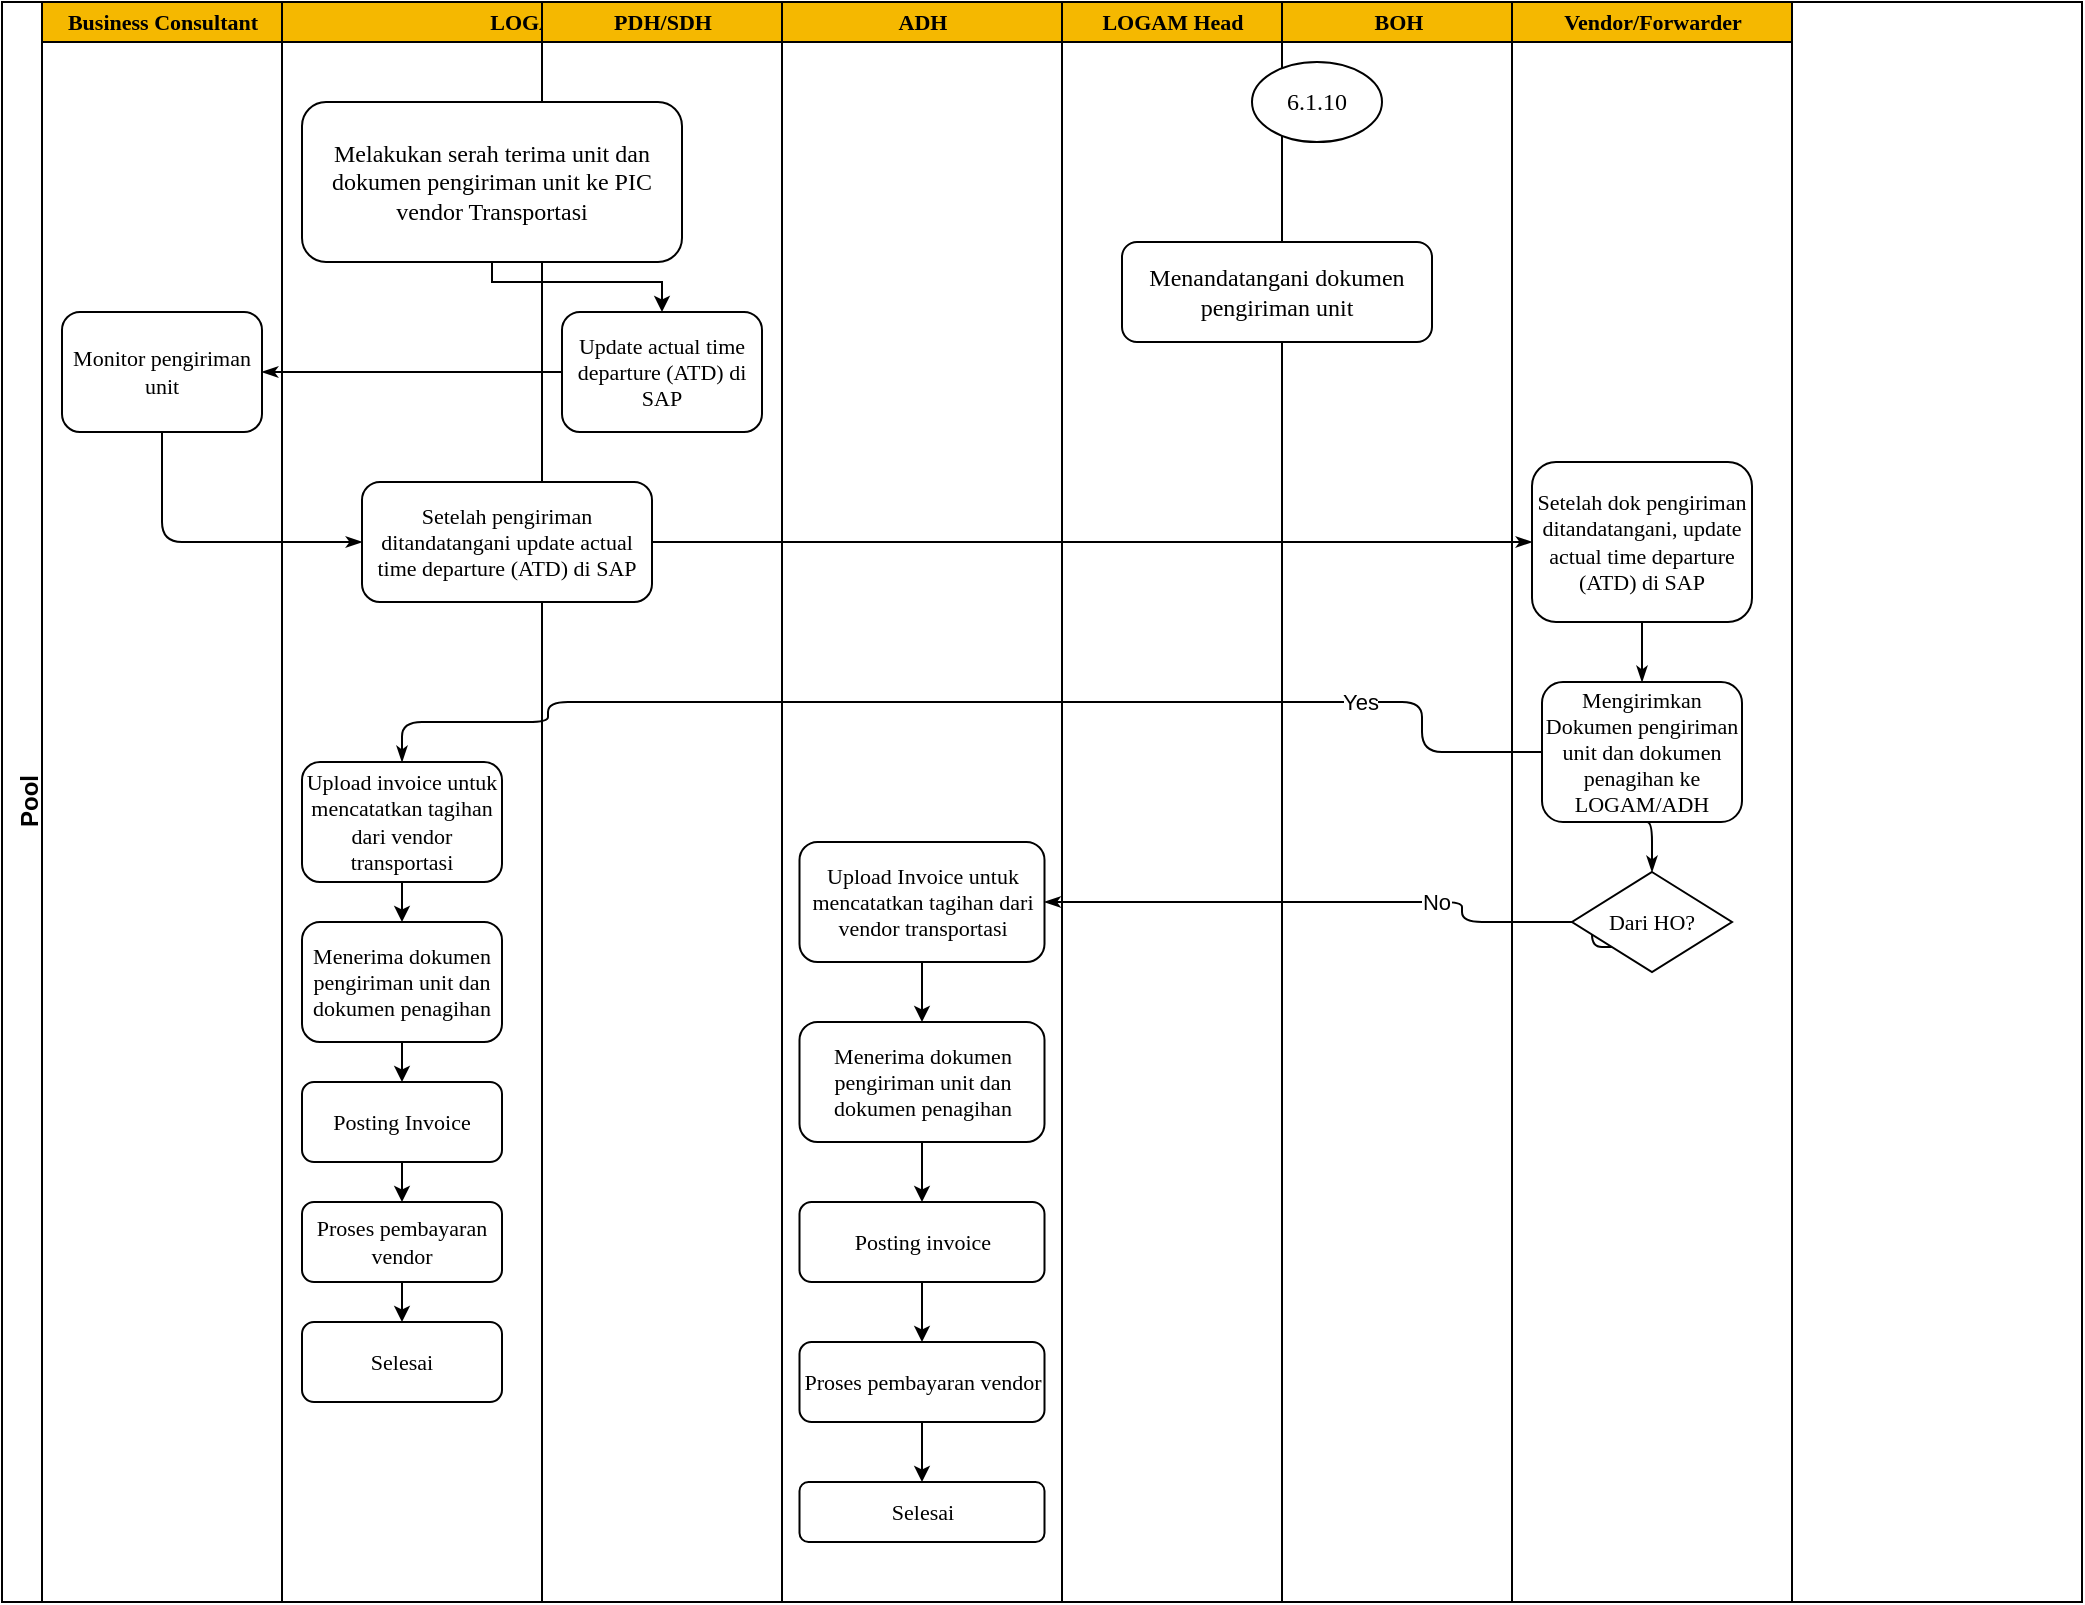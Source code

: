 <mxfile version="21.6.9" type="github">
  <diagram name="Page-1" id="74e2e168-ea6b-b213-b513-2b3c1d86103e">
    <mxGraphModel dx="1059" dy="608" grid="1" gridSize="10" guides="1" tooltips="1" connect="1" arrows="1" fold="1" page="1" pageScale="1" pageWidth="1100" pageHeight="850" background="none" math="0" shadow="0">
      <root>
        <mxCell id="0" />
        <mxCell id="1" parent="0" />
        <mxCell id="77e6c97f196da883-1" value="Pool" style="swimlane;html=1;childLayout=stackLayout;startSize=20;rounded=0;shadow=0;strokeWidth=1;align=center;verticalAlign=top;horizontal=0;movable=1;resizable=1;rotatable=1;deletable=1;editable=1;locked=0;connectable=1;" parent="1" vertex="1">
          <mxGeometry x="70" y="40" width="1040" height="800" as="geometry">
            <mxRectangle x="70" y="40" width="60" height="20" as="alternateBounds" />
          </mxGeometry>
        </mxCell>
        <mxCell id="77e6c97f196da883-2" value="&lt;font style=&quot;font-size: 11px;&quot; face=&quot;Times New Roman&quot;&gt;Business Consultant&lt;/font&gt;" style="swimlane;html=1;startSize=20;fillColor=#f5b800;" parent="77e6c97f196da883-1" vertex="1">
          <mxGeometry x="20" width="120" height="800" as="geometry" />
        </mxCell>
        <mxCell id="77e6c97f196da883-9" value="&lt;font face=&quot;Times New Roman&quot; style=&quot;font-size: 11px;&quot;&gt;Monitor pengiriman unit&lt;/font&gt;" style="rounded=1;whiteSpace=wrap;html=1;shadow=0;labelBackgroundColor=none;strokeWidth=1;fontFamily=Verdana;fontSize=8;align=center;" parent="77e6c97f196da883-2" vertex="1">
          <mxGeometry x="10" y="155" width="100" height="60" as="geometry" />
        </mxCell>
        <mxCell id="77e6c97f196da883-3" value="&lt;font face=&quot;Times New Roman&quot; style=&quot;font-size: 11px;&quot;&gt;LOGAM&lt;/font&gt;" style="swimlane;html=1;startSize=20;fillColor=#f5b800;" parent="77e6c97f196da883-1" vertex="1">
          <mxGeometry x="140" width="250" height="800" as="geometry" />
        </mxCell>
        <mxCell id="77e6c97f196da883-21" value="&lt;font face=&quot;Times New Roman&quot; style=&quot;font-size: 11px;&quot;&gt;Upload invoice untuk mencatatkan tagihan dari vendor transportasi&lt;/font&gt;" style="rounded=1;whiteSpace=wrap;html=1;shadow=0;labelBackgroundColor=none;strokeWidth=1;fontFamily=Verdana;fontSize=8;align=center;" parent="77e6c97f196da883-3" vertex="1">
          <mxGeometry x="10" y="380" width="100" height="60" as="geometry" />
        </mxCell>
        <mxCell id="77e6c97f196da883-10" value="&lt;font face=&quot;Times New Roman&quot; style=&quot;font-size: 11px;&quot;&gt;Menerima dokumen pengiriman unit dan dokumen penagihan&lt;/font&gt;" style="rounded=1;whiteSpace=wrap;html=1;shadow=0;labelBackgroundColor=none;strokeWidth=1;fontFamily=Verdana;fontSize=8;align=center;" parent="77e6c97f196da883-3" vertex="1">
          <mxGeometry x="10" y="460" width="100" height="60" as="geometry" />
        </mxCell>
        <mxCell id="77e6c97f196da883-14" value="&lt;font face=&quot;Times New Roman&quot; style=&quot;font-size: 11px;&quot;&gt;Posting Invoice&lt;/font&gt;" style="rounded=1;whiteSpace=wrap;html=1;shadow=0;labelBackgroundColor=none;strokeWidth=1;fontFamily=Verdana;fontSize=8;align=center;" parent="77e6c97f196da883-3" vertex="1">
          <mxGeometry x="10" y="540" width="100" height="40" as="geometry" />
        </mxCell>
        <mxCell id="77e6c97f196da883-19" value="&lt;font face=&quot;Times New Roman&quot; style=&quot;font-size: 11px;&quot;&gt;Proses pembayaran vendor&lt;/font&gt;" style="rounded=1;whiteSpace=wrap;html=1;shadow=0;labelBackgroundColor=none;strokeWidth=1;fontFamily=Verdana;fontSize=8;align=center;" parent="77e6c97f196da883-3" vertex="1">
          <mxGeometry x="10" y="600" width="100" height="40" as="geometry" />
        </mxCell>
        <mxCell id="77e6c97f196da883-22" value="&lt;font style=&quot;font-size: 11px;&quot; face=&quot;Times New Roman&quot;&gt;Selesai&lt;/font&gt;" style="rounded=1;whiteSpace=wrap;html=1;shadow=0;labelBackgroundColor=none;strokeWidth=1;fontFamily=Verdana;fontSize=8;align=center;" parent="77e6c97f196da883-3" vertex="1">
          <mxGeometry x="10" y="660" width="100" height="40" as="geometry" />
        </mxCell>
        <mxCell id="9BGlGzTRq6roD9rzo5Fi-54" value="" style="endArrow=classic;html=1;rounded=0;exitX=0.5;exitY=1;exitDx=0;exitDy=0;entryX=0.5;entryY=0;entryDx=0;entryDy=0;endSize=5;startSize=5;" parent="77e6c97f196da883-3" source="77e6c97f196da883-21" target="77e6c97f196da883-10" edge="1">
          <mxGeometry width="50" height="50" relative="1" as="geometry">
            <mxPoint x="167.5" y="590" as="sourcePoint" />
            <mxPoint x="217.5" y="540" as="targetPoint" />
          </mxGeometry>
        </mxCell>
        <mxCell id="9BGlGzTRq6roD9rzo5Fi-55" value="" style="endArrow=classic;html=1;rounded=0;endSize=5;startSize=5;exitX=0.5;exitY=1;exitDx=0;exitDy=0;entryX=0.5;entryY=0;entryDx=0;entryDy=0;jumpSize=6;" parent="77e6c97f196da883-3" source="77e6c97f196da883-10" target="77e6c97f196da883-14" edge="1">
          <mxGeometry width="50" height="50" relative="1" as="geometry">
            <mxPoint x="411.5" y="670" as="sourcePoint" />
            <mxPoint x="411.5" y="700" as="targetPoint" />
          </mxGeometry>
        </mxCell>
        <mxCell id="9BGlGzTRq6roD9rzo5Fi-56" value="" style="endArrow=classic;html=1;rounded=0;endSize=5;startSize=5;exitX=0.5;exitY=1;exitDx=0;exitDy=0;entryX=0.5;entryY=0;entryDx=0;entryDy=0;" parent="77e6c97f196da883-3" source="77e6c97f196da883-14" target="77e6c97f196da883-19" edge="1">
          <mxGeometry width="50" height="50" relative="1" as="geometry">
            <mxPoint x="421.5" y="680" as="sourcePoint" />
            <mxPoint x="421.5" y="710" as="targetPoint" />
          </mxGeometry>
        </mxCell>
        <mxCell id="9BGlGzTRq6roD9rzo5Fi-57" value="" style="endArrow=classic;html=1;rounded=0;endSize=5;startSize=5;exitX=0.5;exitY=1;exitDx=0;exitDy=0;entryX=0.5;entryY=0;entryDx=0;entryDy=0;" parent="77e6c97f196da883-3" source="77e6c97f196da883-19" target="77e6c97f196da883-22" edge="1">
          <mxGeometry width="50" height="50" relative="1" as="geometry">
            <mxPoint x="431.5" y="690" as="sourcePoint" />
            <mxPoint x="431.5" y="720" as="targetPoint" />
          </mxGeometry>
        </mxCell>
        <mxCell id="77e6c97f196da883-4" value="&lt;font style=&quot;font-size: 11px;&quot; face=&quot;Times New Roman&quot;&gt;PDH/SDH&lt;/font&gt;" style="swimlane;html=1;startSize=20;fillColor=#f5b800;" parent="77e6c97f196da883-3" vertex="1">
          <mxGeometry x="130" width="120" height="800" as="geometry" />
        </mxCell>
        <mxCell id="77e6c97f196da883-12" value="&lt;font style=&quot;font-size: 11px;&quot; face=&quot;Times New Roman&quot;&gt;Update actual time departure (ATD) di SAP&lt;/font&gt;" style="rounded=1;whiteSpace=wrap;html=1;shadow=0;labelBackgroundColor=none;strokeWidth=1;fontFamily=Verdana;fontSize=8;align=center;" parent="77e6c97f196da883-4" vertex="1">
          <mxGeometry x="10" y="155" width="100" height="60" as="geometry" />
        </mxCell>
        <mxCell id="77e6c97f196da883-11" value="&lt;font face=&quot;Times New Roman&quot; style=&quot;font-size: 12px;&quot;&gt;Melakukan serah terima unit dan dokumen pengiriman unit ke PIC vendor Transportasi&lt;/font&gt;" style="rounded=1;whiteSpace=wrap;html=1;shadow=0;labelBackgroundColor=none;strokeWidth=1;fontFamily=Verdana;fontSize=8;align=center;" parent="77e6c97f196da883-4" vertex="1">
          <mxGeometry x="-120" y="50" width="190" height="80" as="geometry" />
        </mxCell>
        <mxCell id="77e6c97f196da883-15" value="&lt;font style=&quot;font-size: 11px;&quot; face=&quot;Times New Roman&quot;&gt;Setelah pengiriman ditandatangani update actual time departure (ATD) di SAP&lt;/font&gt;" style="rounded=1;whiteSpace=wrap;html=1;shadow=0;labelBackgroundColor=none;strokeWidth=1;fontFamily=Verdana;fontSize=8;align=center;" parent="77e6c97f196da883-4" vertex="1">
          <mxGeometry x="-90" y="240" width="145" height="60" as="geometry" />
        </mxCell>
        <mxCell id="9BGlGzTRq6roD9rzo5Fi-34" value="" style="endArrow=classic;html=1;rounded=0;exitX=0.5;exitY=1;exitDx=0;exitDy=0;entryX=0.5;entryY=0;entryDx=0;entryDy=0;fontSize=8;endSize=5;startSize=5;" parent="77e6c97f196da883-4" source="77e6c97f196da883-11" target="77e6c97f196da883-12" edge="1">
          <mxGeometry width="50" height="50" relative="1" as="geometry">
            <mxPoint x="-135" y="240" as="sourcePoint" />
            <mxPoint x="-85" y="190" as="targetPoint" />
            <Array as="points">
              <mxPoint x="-25" y="140" />
              <mxPoint x="60" y="140" />
            </Array>
          </mxGeometry>
        </mxCell>
        <mxCell id="77e6c97f196da883-5" value="&lt;font style=&quot;font-size: 11px;&quot; face=&quot;Times New Roman&quot;&gt;ADH&lt;/font&gt;" style="swimlane;html=1;startSize=20;fillColor=#f5b800;" parent="77e6c97f196da883-1" vertex="1">
          <mxGeometry x="390" width="140" height="800" as="geometry" />
        </mxCell>
        <mxCell id="77e6c97f196da883-23" value="&lt;font style=&quot;font-size: 11px;&quot; face=&quot;Times New Roman&quot;&gt;Upload Invoice untuk mencatatkan tagihan dari vendor transportasi&lt;/font&gt;" style="rounded=1;whiteSpace=wrap;html=1;shadow=0;labelBackgroundColor=none;strokeWidth=1;fontFamily=Verdana;fontSize=8;align=center;" parent="77e6c97f196da883-5" vertex="1">
          <mxGeometry x="8.75" y="420" width="122.5" height="60" as="geometry" />
        </mxCell>
        <mxCell id="9BGlGzTRq6roD9rzo5Fi-9" value="&lt;font style=&quot;font-size: 11px;&quot; face=&quot;Times New Roman&quot;&gt;Menerima dokumen pengiriman unit dan dokumen penagihan&lt;/font&gt;" style="rounded=1;whiteSpace=wrap;html=1;shadow=0;labelBackgroundColor=none;strokeWidth=1;fontFamily=Verdana;fontSize=8;align=center;" parent="77e6c97f196da883-5" vertex="1">
          <mxGeometry x="8.75" y="510" width="122.5" height="60" as="geometry" />
        </mxCell>
        <mxCell id="9BGlGzTRq6roD9rzo5Fi-10" value="&lt;font face=&quot;Times New Roman&quot; style=&quot;font-size: 11px;&quot;&gt;Posting invoice&lt;/font&gt;" style="rounded=1;whiteSpace=wrap;html=1;shadow=0;labelBackgroundColor=none;strokeWidth=1;fontFamily=Verdana;fontSize=8;align=center;" parent="77e6c97f196da883-5" vertex="1">
          <mxGeometry x="8.75" y="600" width="122.5" height="40" as="geometry" />
        </mxCell>
        <mxCell id="9BGlGzTRq6roD9rzo5Fi-11" value="&lt;font face=&quot;Times New Roman&quot; style=&quot;font-size: 11px;&quot;&gt;Proses pembayaran vendor&lt;/font&gt;" style="rounded=1;whiteSpace=wrap;html=1;shadow=0;labelBackgroundColor=none;strokeWidth=1;fontFamily=Verdana;fontSize=8;align=center;" parent="77e6c97f196da883-5" vertex="1">
          <mxGeometry x="8.75" y="670" width="122.5" height="40" as="geometry" />
        </mxCell>
        <mxCell id="9BGlGzTRq6roD9rzo5Fi-12" value="&lt;font style=&quot;font-size: 11px;&quot; face=&quot;Times New Roman&quot;&gt;Selesai&lt;/font&gt;" style="rounded=1;whiteSpace=wrap;html=1;shadow=0;labelBackgroundColor=none;strokeWidth=1;fontFamily=Verdana;fontSize=8;align=center;" parent="77e6c97f196da883-5" vertex="1">
          <mxGeometry x="8.75" y="740" width="122.5" height="30" as="geometry" />
        </mxCell>
        <mxCell id="9BGlGzTRq6roD9rzo5Fi-42" value="" style="endArrow=classic;html=1;rounded=0;endSize=5;startSize=5;exitX=0.5;exitY=1;exitDx=0;exitDy=0;entryX=0.5;entryY=0;entryDx=0;entryDy=0;" parent="77e6c97f196da883-5" source="77e6c97f196da883-23" target="9BGlGzTRq6roD9rzo5Fi-9" edge="1">
          <mxGeometry width="50" height="50" relative="1" as="geometry">
            <mxPoint x="-13.75" y="320" as="sourcePoint" />
            <mxPoint x="36.25" y="270" as="targetPoint" />
          </mxGeometry>
        </mxCell>
        <mxCell id="9BGlGzTRq6roD9rzo5Fi-43" value="" style="endArrow=classic;html=1;rounded=0;endSize=5;startSize=5;exitX=0.5;exitY=1;exitDx=0;exitDy=0;entryX=0.5;entryY=0;entryDx=0;entryDy=0;" parent="77e6c97f196da883-5" source="9BGlGzTRq6roD9rzo5Fi-9" target="9BGlGzTRq6roD9rzo5Fi-10" edge="1">
          <mxGeometry width="50" height="50" relative="1" as="geometry">
            <mxPoint x="80.25" y="490" as="sourcePoint" />
            <mxPoint x="80.25" y="520" as="targetPoint" />
          </mxGeometry>
        </mxCell>
        <mxCell id="9BGlGzTRq6roD9rzo5Fi-52" value="" style="endArrow=classic;html=1;rounded=0;endSize=5;startSize=5;exitX=0.5;exitY=1;exitDx=0;exitDy=0;entryX=0.5;entryY=0;entryDx=0;entryDy=0;" parent="77e6c97f196da883-5" source="9BGlGzTRq6roD9rzo5Fi-10" target="9BGlGzTRq6roD9rzo5Fi-11" edge="1">
          <mxGeometry width="50" height="50" relative="1" as="geometry">
            <mxPoint x="80.25" y="580" as="sourcePoint" />
            <mxPoint x="80.25" y="610" as="targetPoint" />
          </mxGeometry>
        </mxCell>
        <mxCell id="9BGlGzTRq6roD9rzo5Fi-53" value="" style="endArrow=classic;html=1;rounded=0;endSize=5;startSize=5;exitX=0.5;exitY=1;exitDx=0;exitDy=0;entryX=0.5;entryY=0;entryDx=0;entryDy=0;" parent="77e6c97f196da883-5" source="9BGlGzTRq6roD9rzo5Fi-11" target="9BGlGzTRq6roD9rzo5Fi-12" edge="1">
          <mxGeometry width="50" height="50" relative="1" as="geometry">
            <mxPoint x="80.25" y="650" as="sourcePoint" />
            <mxPoint x="80.25" y="680" as="targetPoint" />
          </mxGeometry>
        </mxCell>
        <mxCell id="77e6c97f196da883-6" value="&lt;font face=&quot;Times New Roman&quot; style=&quot;font-size: 11px;&quot;&gt;LOGAM Head&lt;/font&gt;" style="swimlane;html=1;startSize=20;fillColor=#f5b800;" parent="77e6c97f196da883-1" vertex="1">
          <mxGeometry x="530" width="110" height="800" as="geometry" />
        </mxCell>
        <mxCell id="9BGlGzTRq6roD9rzo5Fi-1" value="&lt;font style=&quot;font-size: 11px;&quot; face=&quot;Times New Roman&quot;&gt;BOH&lt;/font&gt;" style="swimlane;html=1;startSize=20;fillColor=#f5b800;" parent="77e6c97f196da883-1" vertex="1">
          <mxGeometry x="640" width="115" height="800" as="geometry" />
        </mxCell>
        <mxCell id="9BGlGzTRq6roD9rzo5Fi-14" value="&lt;font face=&quot;Times New Roman&quot;&gt;6.1.10&lt;/font&gt;" style="ellipse;whiteSpace=wrap;html=1;" parent="9BGlGzTRq6roD9rzo5Fi-1" vertex="1">
          <mxGeometry x="-15" y="30" width="65" height="40" as="geometry" />
        </mxCell>
        <mxCell id="9BGlGzTRq6roD9rzo5Fi-15" value="&lt;font face=&quot;Times New Roman&quot;&gt;Menandatangani dokumen pengiriman unit&lt;/font&gt;" style="rounded=1;whiteSpace=wrap;html=1;" parent="9BGlGzTRq6roD9rzo5Fi-1" vertex="1">
          <mxGeometry x="-80" y="120" width="155" height="50" as="geometry" />
        </mxCell>
        <mxCell id="9BGlGzTRq6roD9rzo5Fi-28" style="edgeStyle=orthogonalEdgeStyle;rounded=1;html=1;labelBackgroundColor=none;startArrow=none;startFill=0;startSize=5;endArrow=classicThin;endFill=1;endSize=5;jettySize=auto;orthogonalLoop=1;strokeWidth=1;fontFamily=Verdana;fontSize=8;entryX=0;entryY=0.5;entryDx=0;entryDy=0;exitX=1;exitY=0.5;exitDx=0;exitDy=0;" parent="77e6c97f196da883-1" source="77e6c97f196da883-15" target="77e6c97f196da883-17" edge="1">
          <mxGeometry relative="1" as="geometry">
            <mxPoint x="150" y="195" as="sourcePoint" />
            <mxPoint x="405" y="195" as="targetPoint" />
          </mxGeometry>
        </mxCell>
        <mxCell id="77e6c97f196da883-30" style="edgeStyle=orthogonalEdgeStyle;rounded=1;html=1;labelBackgroundColor=none;startArrow=none;startFill=0;startSize=5;endArrow=classicThin;endFill=1;endSize=5;jettySize=auto;orthogonalLoop=1;strokeWidth=1;fontFamily=Verdana;fontSize=8;entryX=0;entryY=0.5;entryDx=0;entryDy=0;exitX=0.5;exitY=1;exitDx=0;exitDy=0;" parent="77e6c97f196da883-1" source="77e6c97f196da883-9" target="77e6c97f196da883-15" edge="1">
          <mxGeometry relative="1" as="geometry">
            <mxPoint x="360" y="290" as="targetPoint" />
          </mxGeometry>
        </mxCell>
        <mxCell id="77e6c97f196da883-28" style="edgeStyle=orthogonalEdgeStyle;rounded=1;html=1;labelBackgroundColor=none;startArrow=none;startFill=0;startSize=5;endArrow=classicThin;endFill=1;endSize=5;jettySize=auto;orthogonalLoop=1;strokeWidth=1;fontFamily=Verdana;fontSize=8" parent="77e6c97f196da883-1" source="77e6c97f196da883-12" target="77e6c97f196da883-9" edge="1">
          <mxGeometry relative="1" as="geometry" />
        </mxCell>
        <mxCell id="9BGlGzTRq6roD9rzo5Fi-36" style="edgeStyle=orthogonalEdgeStyle;rounded=1;html=1;labelBackgroundColor=none;startArrow=none;startFill=0;startSize=5;endArrow=classicThin;endFill=1;endSize=5;jettySize=auto;orthogonalLoop=1;strokeWidth=1;fontFamily=Verdana;fontSize=8;entryX=1;entryY=0.5;entryDx=0;entryDy=0;exitX=0;exitY=1;exitDx=0;exitDy=0;" parent="77e6c97f196da883-1" source="9BGlGzTRq6roD9rzo5Fi-3" target="77e6c97f196da883-23" edge="1">
          <mxGeometry relative="1" as="geometry">
            <mxPoint x="1000" y="510" as="sourcePoint" />
            <mxPoint x="333" y="395" as="targetPoint" />
            <Array as="points">
              <mxPoint x="795" y="460" />
              <mxPoint x="730" y="460" />
              <mxPoint x="730" y="450" />
            </Array>
          </mxGeometry>
        </mxCell>
        <mxCell id="9BGlGzTRq6roD9rzo5Fi-37" value="No" style="edgeLabel;html=1;align=center;verticalAlign=middle;resizable=0;points=[];" parent="9BGlGzTRq6roD9rzo5Fi-36" vertex="1" connectable="0">
          <mxGeometry x="-0.628" y="2" relative="1" as="geometry">
            <mxPoint x="-44" y="-12" as="offset" />
          </mxGeometry>
        </mxCell>
        <mxCell id="9BGlGzTRq6roD9rzo5Fi-30" style="edgeStyle=orthogonalEdgeStyle;rounded=1;html=1;labelBackgroundColor=none;startArrow=none;startFill=0;startSize=5;endArrow=classicThin;endFill=1;endSize=5;jettySize=auto;orthogonalLoop=1;strokeWidth=1;fontFamily=Verdana;fontSize=8;entryX=0.5;entryY=0;entryDx=0;entryDy=0;exitX=0;exitY=0.5;exitDx=0;exitDy=0;" parent="77e6c97f196da883-1" source="77e6c97f196da883-18" target="77e6c97f196da883-21" edge="1">
          <mxGeometry relative="1" as="geometry">
            <mxPoint x="859.96" y="434.98" as="sourcePoint" />
            <mxPoint x="242.46" y="364.98" as="targetPoint" />
            <Array as="points">
              <mxPoint x="710" y="375" />
              <mxPoint x="710" y="350" />
              <mxPoint x="273" y="350" />
              <mxPoint x="273" y="360" />
              <mxPoint x="200" y="360" />
            </Array>
          </mxGeometry>
        </mxCell>
        <mxCell id="9BGlGzTRq6roD9rzo5Fi-31" value="Yes" style="edgeLabel;html=1;align=center;verticalAlign=middle;resizable=0;points=[];" parent="9BGlGzTRq6roD9rzo5Fi-30" vertex="1" connectable="0">
          <mxGeometry x="-0.628" y="2" relative="1" as="geometry">
            <mxPoint y="-2" as="offset" />
          </mxGeometry>
        </mxCell>
        <mxCell id="77e6c97f196da883-7" value="&lt;font face=&quot;Times New Roman&quot; style=&quot;font-size: 11px;&quot;&gt;Vendor/Forwarder&lt;/font&gt;" style="swimlane;html=1;startSize=20;fillColor=#f5b800;strokeColor=#000000;" parent="77e6c97f196da883-1" vertex="1">
          <mxGeometry x="755" width="140" height="800" as="geometry" />
        </mxCell>
        <mxCell id="77e6c97f196da883-17" value="&lt;font face=&quot;Times New Roman&quot; style=&quot;font-size: 11px;&quot;&gt;Setelah dok pengiriman ditandatangani, update actual time departure (ATD) di SAP&lt;/font&gt;" style="rounded=1;whiteSpace=wrap;html=1;shadow=0;labelBackgroundColor=none;strokeWidth=1;fontFamily=Verdana;fontSize=8;align=center;" parent="77e6c97f196da883-7" vertex="1">
          <mxGeometry x="10" y="230" width="110" height="80" as="geometry" />
        </mxCell>
        <mxCell id="77e6c97f196da883-18" value="&lt;font style=&quot;font-size: 11px;&quot; face=&quot;Times New Roman&quot;&gt;Mengirimkan Dokumen pengiriman unit dan dokumen penagihan ke LOGAM/ADH&lt;/font&gt;" style="rounded=1;whiteSpace=wrap;html=1;shadow=0;labelBackgroundColor=none;strokeWidth=1;fontFamily=Verdana;fontSize=8;align=center;" parent="77e6c97f196da883-7" vertex="1">
          <mxGeometry x="15" y="340" width="100" height="70" as="geometry" />
        </mxCell>
        <mxCell id="107ba76e4e335f99-1" style="edgeStyle=orthogonalEdgeStyle;rounded=1;html=1;labelBackgroundColor=none;startArrow=none;startFill=0;startSize=5;endArrow=classicThin;endFill=1;endSize=5;jettySize=auto;orthogonalLoop=1;strokeWidth=1;fontFamily=Verdana;fontSize=8" parent="77e6c97f196da883-7" source="77e6c97f196da883-17" target="77e6c97f196da883-18" edge="1">
          <mxGeometry relative="1" as="geometry">
            <Array as="points">
              <mxPoint x="85" y="340" />
              <mxPoint x="85" y="340" />
            </Array>
          </mxGeometry>
        </mxCell>
        <mxCell id="9BGlGzTRq6roD9rzo5Fi-3" value="&lt;font style=&quot;font-size: 11px;&quot; face=&quot;Times New Roman&quot;&gt;Dari HO?&lt;/font&gt;" style="rhombus;whiteSpace=wrap;html=1;" parent="77e6c97f196da883-7" vertex="1">
          <mxGeometry x="30" y="435" width="80" height="50" as="geometry" />
        </mxCell>
        <mxCell id="9BGlGzTRq6roD9rzo5Fi-6" style="edgeStyle=orthogonalEdgeStyle;rounded=1;html=1;labelBackgroundColor=none;startArrow=none;startFill=0;startSize=5;endArrow=classicThin;endFill=1;endSize=5;jettySize=auto;orthogonalLoop=1;strokeWidth=1;fontFamily=Verdana;fontSize=8;exitX=0.5;exitY=1;exitDx=0;exitDy=0;entryX=0.5;entryY=0;entryDx=0;entryDy=0;" parent="77e6c97f196da883-7" source="77e6c97f196da883-18" target="9BGlGzTRq6roD9rzo5Fi-3" edge="1">
          <mxGeometry relative="1" as="geometry">
            <mxPoint x="95" y="320" as="sourcePoint" />
            <mxPoint x="95" y="350" as="targetPoint" />
            <Array as="points">
              <mxPoint x="70" y="410" />
            </Array>
          </mxGeometry>
        </mxCell>
      </root>
    </mxGraphModel>
  </diagram>
</mxfile>
